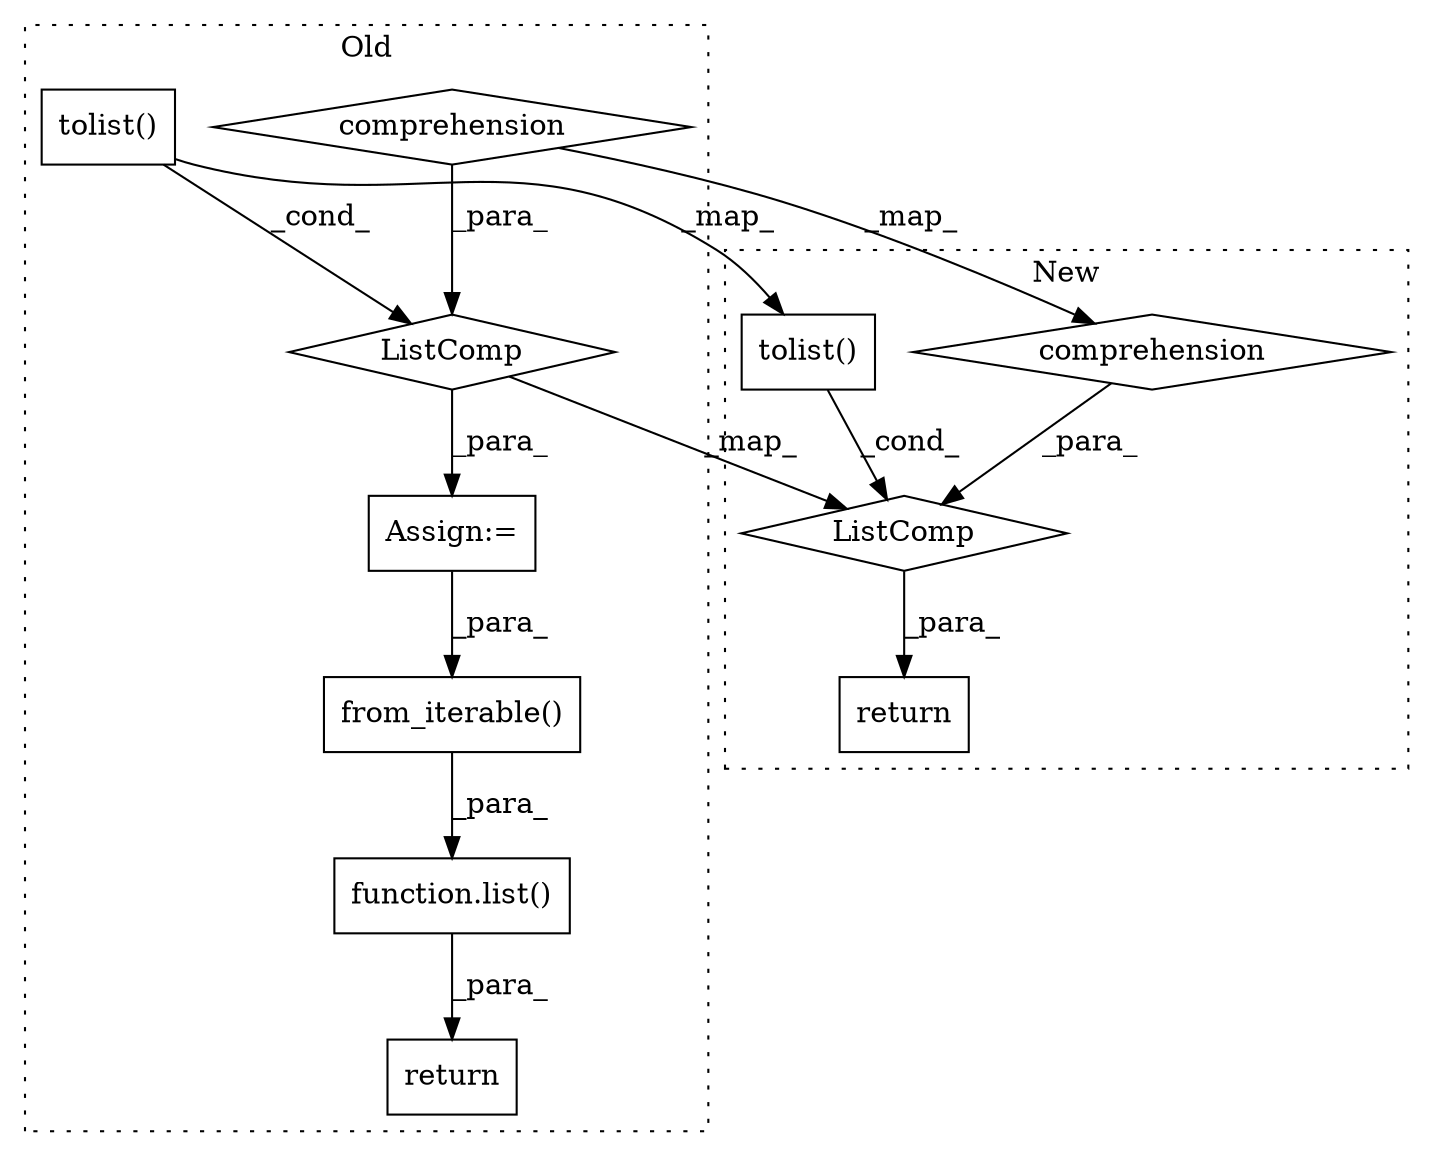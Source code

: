 digraph G {
subgraph cluster0 {
1 [label="from_iterable()" a="75" s="971,996" l="20,1" shape="box"];
3 [label="function.list()" a="75" s="966,997" l="5,1" shape="box"];
4 [label="return" a="93" s="959" l="7" shape="box"];
5 [label="ListComp" a="106" s="849" l="105" shape="diamond"];
8 [label="tolist()" a="75" s="850" l="70" shape="box"];
9 [label="Assign:=" a="68" s="846" l="3" shape="box"];
11 [label="comprehension" a="45" s="934" l="3" shape="diamond"];
label = "Old";
style="dotted";
}
subgraph cluster1 {
2 [label="return" a="93" s="829" l="7" shape="box"];
6 [label="ListComp" a="106" s="836" l="104" shape="diamond"];
7 [label="tolist()" a="75" s="837" l="70" shape="box"];
10 [label="comprehension" a="45" s="920" l="3" shape="diamond"];
label = "New";
style="dotted";
}
1 -> 3 [label="_para_"];
3 -> 4 [label="_para_"];
5 -> 6 [label="_map_"];
5 -> 9 [label="_para_"];
6 -> 2 [label="_para_"];
7 -> 6 [label="_cond_"];
8 -> 7 [label="_map_"];
8 -> 5 [label="_cond_"];
9 -> 1 [label="_para_"];
10 -> 6 [label="_para_"];
11 -> 10 [label="_map_"];
11 -> 5 [label="_para_"];
}